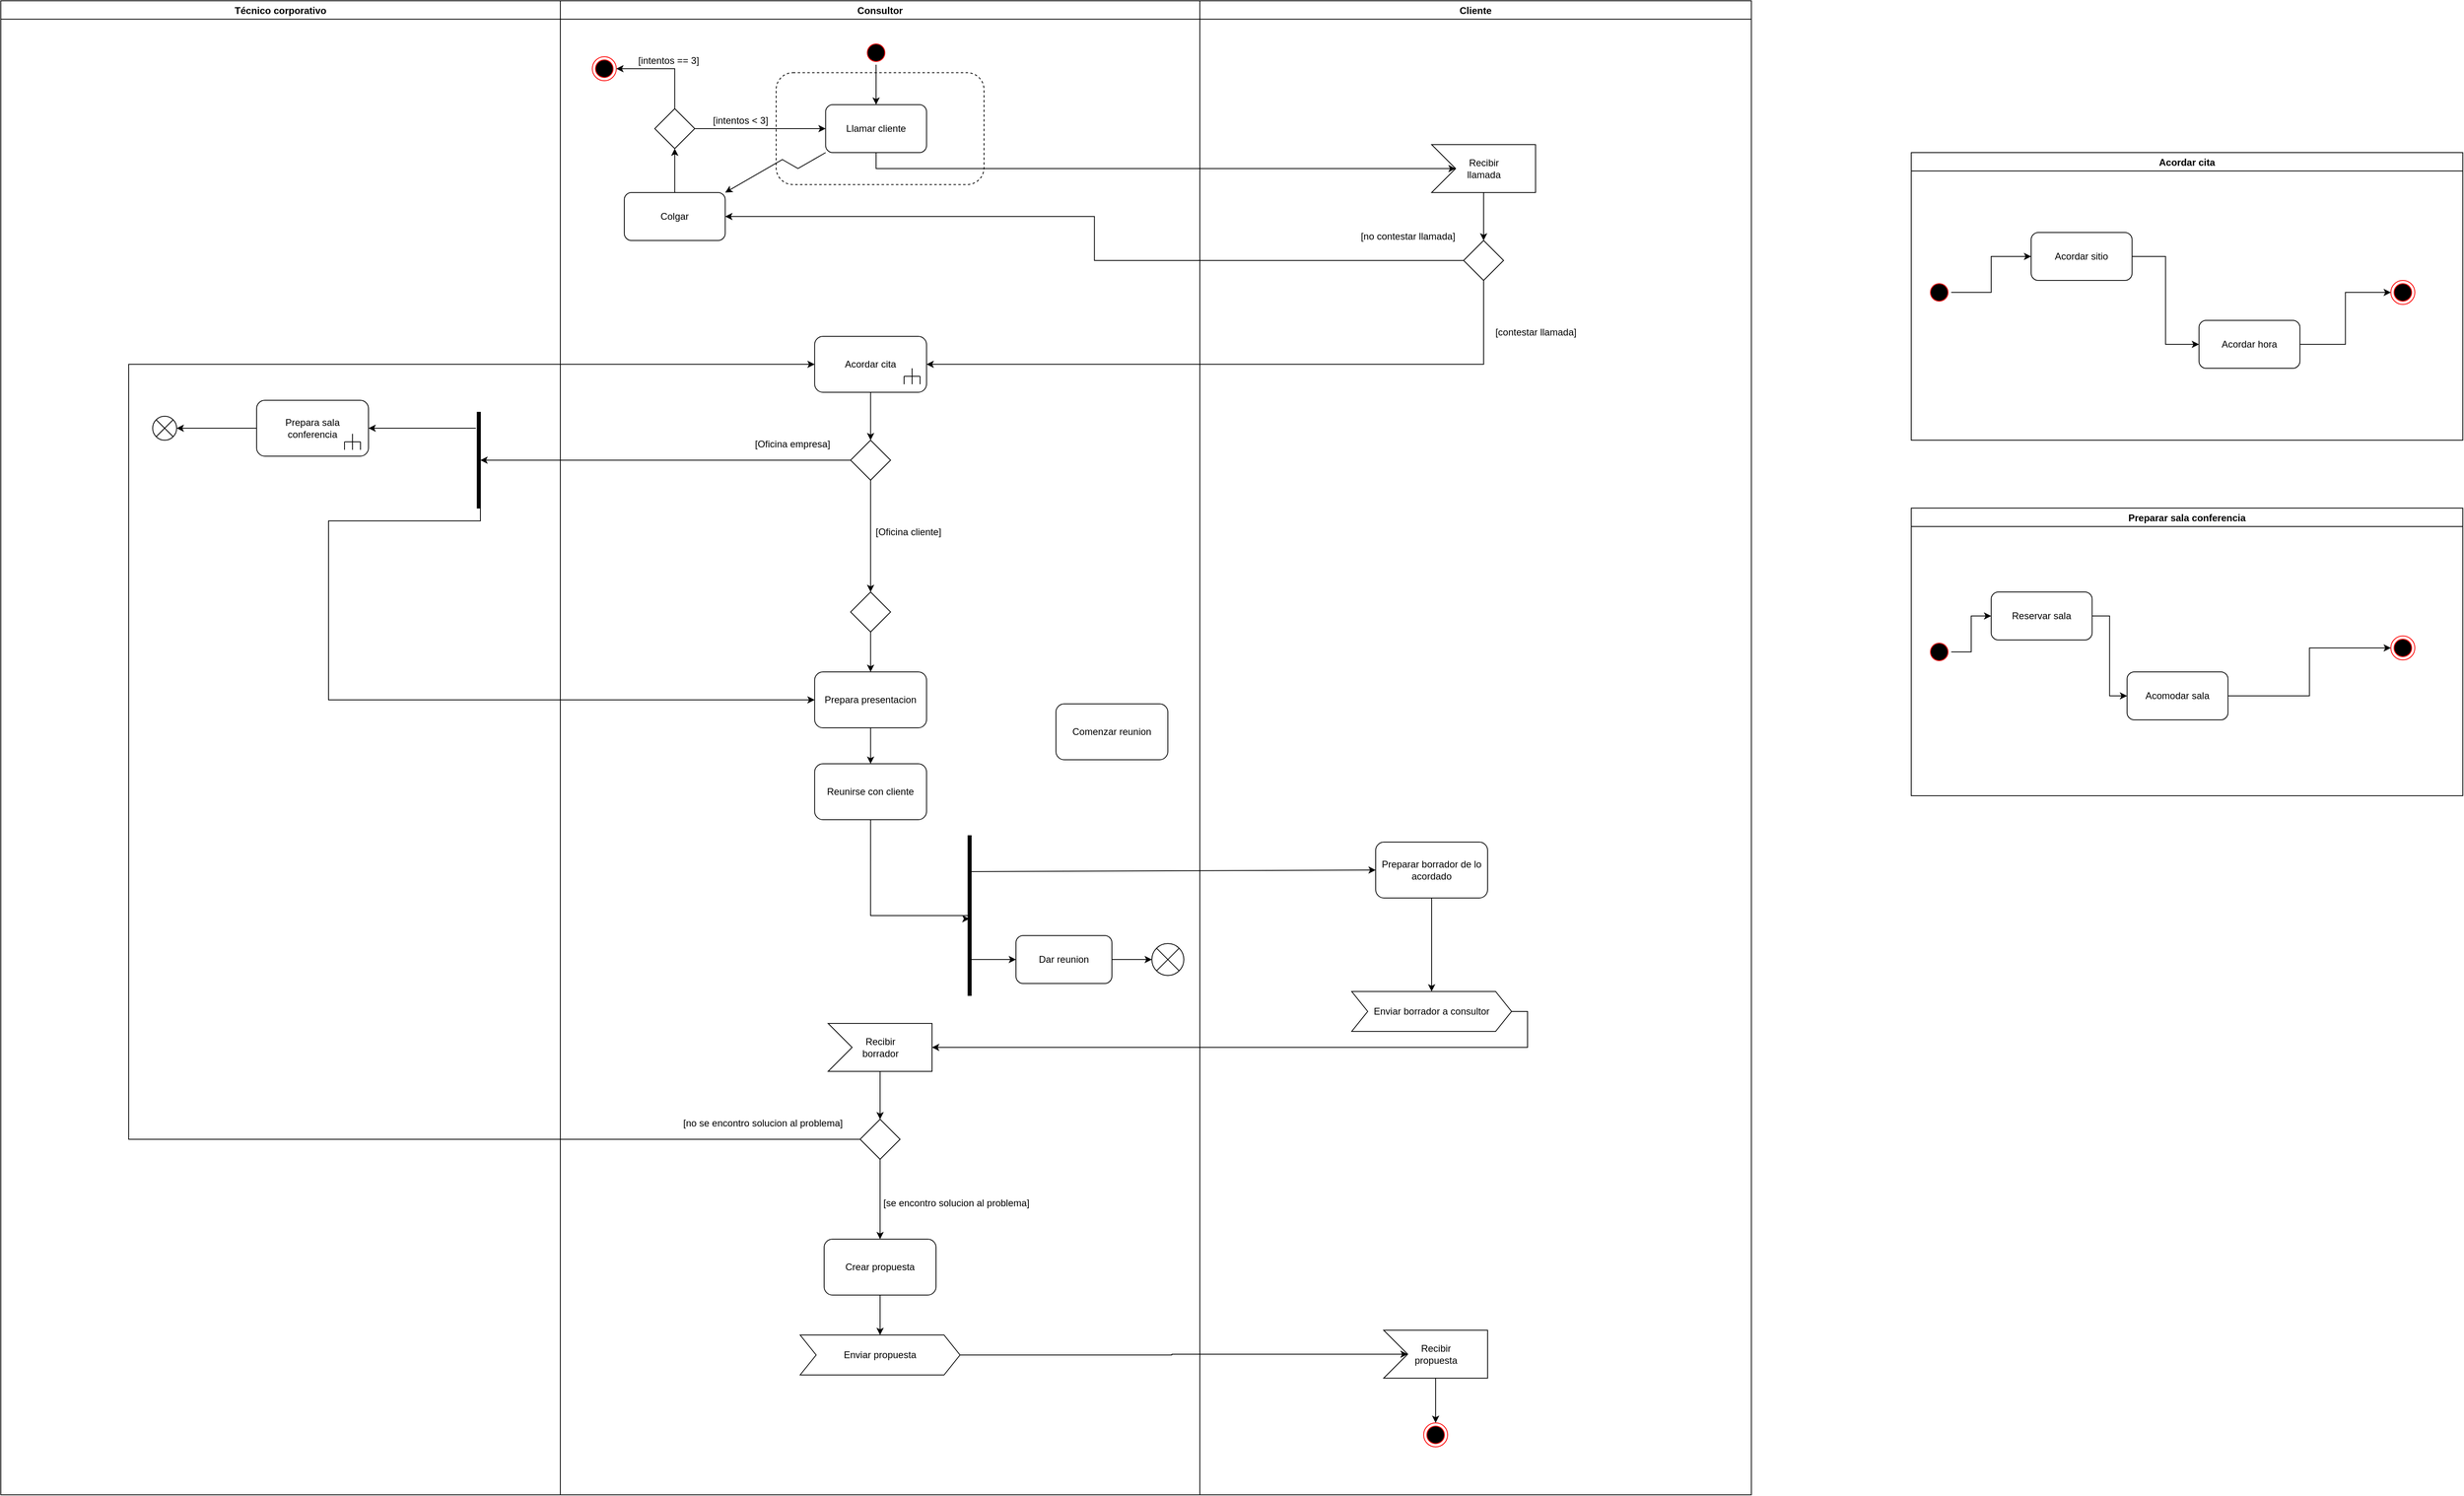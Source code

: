 <mxfile version="20.3.0" type="device"><diagram id="a18FIpb5Foyr3KFnxiI4" name="Página-1"><mxGraphModel dx="6132" dy="3132" grid="1" gridSize="10" guides="1" tooltips="1" connect="1" arrows="1" fold="1" page="1" pageScale="1" pageWidth="827" pageHeight="1169" math="0" shadow="0"><root><mxCell id="0"/><mxCell id="1" parent="0"/><mxCell id="DM82HUT9EUblV8Iuxm0T-8" value="Cliente" style="swimlane;fillColor=#FFFFFF;" parent="1" vertex="1"><mxGeometry x="-170" y="-370" width="690" height="1870" as="geometry"/></mxCell><mxCell id="DM82HUT9EUblV8Iuxm0T-3" value="" style="rhombus;whiteSpace=wrap;html=1;" parent="DM82HUT9EUblV8Iuxm0T-8" vertex="1"><mxGeometry x="330" y="300" width="50" height="50" as="geometry"/></mxCell><mxCell id="DM82HUT9EUblV8Iuxm0T-31" style="edgeStyle=orthogonalEdgeStyle;rounded=0;orthogonalLoop=1;jettySize=auto;html=1;exitX=0;exitY=0;exitDx=65;exitDy=60;exitPerimeter=0;entryX=0.5;entryY=0;entryDx=0;entryDy=0;" parent="DM82HUT9EUblV8Iuxm0T-8" source="DM82HUT9EUblV8Iuxm0T-28" target="DM82HUT9EUblV8Iuxm0T-3" edge="1"><mxGeometry relative="1" as="geometry"/></mxCell><mxCell id="DM82HUT9EUblV8Iuxm0T-28" value="Recibir &lt;br&gt;llamada" style="html=1;shadow=0;dashed=0;align=center;verticalAlign=middle;shape=mxgraph.arrows2.arrow;dy=0;dx=0;notch=30;fillColor=#FFFFFF;" parent="DM82HUT9EUblV8Iuxm0T-8" vertex="1"><mxGeometry x="290" y="180" width="130" height="60" as="geometry"/></mxCell><mxCell id="DM82HUT9EUblV8Iuxm0T-33" value="[contestar llamada]" style="text;html=1;resizable=0;autosize=1;align=center;verticalAlign=middle;points=[];fillColor=none;strokeColor=none;rounded=0;" parent="DM82HUT9EUblV8Iuxm0T-8" vertex="1"><mxGeometry x="360" y="400" width="120" height="30" as="geometry"/></mxCell><mxCell id="DM82HUT9EUblV8Iuxm0T-35" value="[no contestar llamada]" style="text;html=1;resizable=0;autosize=1;align=center;verticalAlign=middle;points=[];fillColor=none;strokeColor=none;rounded=0;" parent="DM82HUT9EUblV8Iuxm0T-8" vertex="1"><mxGeometry x="190" y="280" width="140" height="30" as="geometry"/></mxCell><mxCell id="DM82HUT9EUblV8Iuxm0T-91" style="edgeStyle=orthogonalEdgeStyle;rounded=0;orthogonalLoop=1;jettySize=auto;html=1;exitX=0.5;exitY=1;exitDx=0;exitDy=0;entryX=0.5;entryY=0;entryDx=0;entryDy=0;" parent="DM82HUT9EUblV8Iuxm0T-8" source="DM82HUT9EUblV8Iuxm0T-88" target="DM82HUT9EUblV8Iuxm0T-89" edge="1"><mxGeometry relative="1" as="geometry"/></mxCell><mxCell id="DM82HUT9EUblV8Iuxm0T-88" value="Preparar borrador de lo acordado" style="rounded=1;whiteSpace=wrap;html=1;" parent="DM82HUT9EUblV8Iuxm0T-8" vertex="1"><mxGeometry x="220" y="1053" width="140" height="70" as="geometry"/></mxCell><mxCell id="DM82HUT9EUblV8Iuxm0T-89" value="Enviar borrador a consultor" style="shape=step;perimeter=stepPerimeter;whiteSpace=wrap;html=1;fixedSize=1;fillColor=#FFFFFF;" parent="DM82HUT9EUblV8Iuxm0T-8" vertex="1"><mxGeometry x="190" y="1240" width="200" height="50" as="geometry"/></mxCell><mxCell id="DM82HUT9EUblV8Iuxm0T-107" style="edgeStyle=orthogonalEdgeStyle;rounded=0;orthogonalLoop=1;jettySize=auto;html=1;exitX=0;exitY=0;exitDx=65;exitDy=60;exitPerimeter=0;entryX=0.5;entryY=0;entryDx=0;entryDy=0;" parent="DM82HUT9EUblV8Iuxm0T-8" source="DM82HUT9EUblV8Iuxm0T-104" target="DM82HUT9EUblV8Iuxm0T-106" edge="1"><mxGeometry relative="1" as="geometry"/></mxCell><mxCell id="DM82HUT9EUblV8Iuxm0T-104" value="Recibir &lt;br&gt;propuesta" style="html=1;shadow=0;dashed=0;align=center;verticalAlign=middle;shape=mxgraph.arrows2.arrow;dy=0;dx=0;notch=30;fillColor=#FFFFFF;" parent="DM82HUT9EUblV8Iuxm0T-8" vertex="1"><mxGeometry x="230" y="1664" width="130" height="60" as="geometry"/></mxCell><mxCell id="DM82HUT9EUblV8Iuxm0T-106" value="" style="ellipse;html=1;shape=endState;fillColor=#000000;strokeColor=#ff0000;" parent="DM82HUT9EUblV8Iuxm0T-8" vertex="1"><mxGeometry x="280" y="1780" width="30" height="30" as="geometry"/></mxCell><mxCell id="DM82HUT9EUblV8Iuxm0T-9" value="Consultor" style="swimlane;fillColor=#FFFFFF;" parent="1" vertex="1"><mxGeometry x="-970" y="-370" width="800" height="1870" as="geometry"/></mxCell><mxCell id="DM82HUT9EUblV8Iuxm0T-15" style="edgeStyle=orthogonalEdgeStyle;rounded=0;orthogonalLoop=1;jettySize=auto;html=1;exitX=0.5;exitY=1;exitDx=0;exitDy=0;entryX=0.5;entryY=0;entryDx=0;entryDy=0;" parent="DM82HUT9EUblV8Iuxm0T-9" source="DM82HUT9EUblV8Iuxm0T-5" target="DM82HUT9EUblV8Iuxm0T-2" edge="1"><mxGeometry relative="1" as="geometry"/></mxCell><mxCell id="DM82HUT9EUblV8Iuxm0T-5" value="" style="ellipse;html=1;shape=startState;fillColor=#000000;strokeColor=#ff0000;" parent="DM82HUT9EUblV8Iuxm0T-9" vertex="1"><mxGeometry x="380" y="50" width="30" height="30" as="geometry"/></mxCell><mxCell id="DM82HUT9EUblV8Iuxm0T-18" style="edgeStyle=isometricEdgeStyle;rounded=0;orthogonalLoop=1;jettySize=auto;html=1;exitX=0;exitY=1;exitDx=0;exitDy=0;entryX=1;entryY=0;entryDx=0;entryDy=0;" parent="DM82HUT9EUblV8Iuxm0T-9" source="DM82HUT9EUblV8Iuxm0T-2" target="DM82HUT9EUblV8Iuxm0T-17" edge="1"><mxGeometry relative="1" as="geometry"><Array as="points"><mxPoint x="280" y="200"/></Array></mxGeometry></mxCell><mxCell id="DM82HUT9EUblV8Iuxm0T-2" value="Llamar cliente" style="rounded=1;whiteSpace=wrap;html=1;" parent="DM82HUT9EUblV8Iuxm0T-9" vertex="1"><mxGeometry x="331.88" y="130" width="126.25" height="60" as="geometry"/></mxCell><mxCell id="DM82HUT9EUblV8Iuxm0T-21" style="edgeStyle=orthogonalEdgeStyle;rounded=0;orthogonalLoop=1;jettySize=auto;html=1;exitX=0.5;exitY=0;exitDx=0;exitDy=0;entryX=0.5;entryY=1;entryDx=0;entryDy=0;" parent="DM82HUT9EUblV8Iuxm0T-9" source="DM82HUT9EUblV8Iuxm0T-17" target="DM82HUT9EUblV8Iuxm0T-20" edge="1"><mxGeometry relative="1" as="geometry"/></mxCell><mxCell id="DM82HUT9EUblV8Iuxm0T-17" value="Colgar" style="rounded=1;whiteSpace=wrap;html=1;" parent="DM82HUT9EUblV8Iuxm0T-9" vertex="1"><mxGeometry x="80" y="240" width="126.25" height="60" as="geometry"/></mxCell><mxCell id="DM82HUT9EUblV8Iuxm0T-22" style="edgeStyle=orthogonalEdgeStyle;rounded=0;orthogonalLoop=1;jettySize=auto;html=1;exitX=1;exitY=0.5;exitDx=0;exitDy=0;entryX=0;entryY=0.5;entryDx=0;entryDy=0;" parent="DM82HUT9EUblV8Iuxm0T-9" source="DM82HUT9EUblV8Iuxm0T-20" target="DM82HUT9EUblV8Iuxm0T-2" edge="1"><mxGeometry relative="1" as="geometry"/></mxCell><mxCell id="DM82HUT9EUblV8Iuxm0T-24" style="edgeStyle=orthogonalEdgeStyle;rounded=0;orthogonalLoop=1;jettySize=auto;html=1;exitX=0.5;exitY=0;exitDx=0;exitDy=0;entryX=1;entryY=0.5;entryDx=0;entryDy=0;" parent="DM82HUT9EUblV8Iuxm0T-9" source="DM82HUT9EUblV8Iuxm0T-20" target="DM82HUT9EUblV8Iuxm0T-23" edge="1"><mxGeometry relative="1" as="geometry"/></mxCell><mxCell id="DM82HUT9EUblV8Iuxm0T-20" value="" style="rhombus;whiteSpace=wrap;html=1;" parent="DM82HUT9EUblV8Iuxm0T-9" vertex="1"><mxGeometry x="118.13" y="135" width="50" height="50" as="geometry"/></mxCell><mxCell id="DM82HUT9EUblV8Iuxm0T-23" value="" style="ellipse;html=1;shape=endState;fillColor=#000000;strokeColor=#ff0000;" parent="DM82HUT9EUblV8Iuxm0T-9" vertex="1"><mxGeometry x="40" y="70" width="30" height="30" as="geometry"/></mxCell><mxCell id="DM82HUT9EUblV8Iuxm0T-25" value="[intentos &amp;lt; 3]" style="text;html=1;resizable=0;autosize=1;align=center;verticalAlign=middle;points=[];fillColor=none;strokeColor=none;rounded=0;" parent="DM82HUT9EUblV8Iuxm0T-9" vertex="1"><mxGeometry x="180" y="135" width="90" height="30" as="geometry"/></mxCell><mxCell id="DM82HUT9EUblV8Iuxm0T-26" value="[intentos == 3]" style="text;html=1;resizable=0;autosize=1;align=center;verticalAlign=middle;points=[];fillColor=none;strokeColor=none;rounded=0;" parent="DM82HUT9EUblV8Iuxm0T-9" vertex="1"><mxGeometry x="85" y="60" width="100" height="30" as="geometry"/></mxCell><mxCell id="DM82HUT9EUblV8Iuxm0T-55" style="edgeStyle=orthogonalEdgeStyle;rounded=0;orthogonalLoop=1;jettySize=auto;html=1;exitX=0.5;exitY=1;exitDx=0;exitDy=0;entryX=0.5;entryY=0;entryDx=0;entryDy=0;" parent="DM82HUT9EUblV8Iuxm0T-9" source="DM82HUT9EUblV8Iuxm0T-29" target="DM82HUT9EUblV8Iuxm0T-54" edge="1"><mxGeometry relative="1" as="geometry"/></mxCell><mxCell id="DM82HUT9EUblV8Iuxm0T-29" value="Acordar cita" style="rounded=1;whiteSpace=wrap;html=1;" parent="DM82HUT9EUblV8Iuxm0T-9" vertex="1"><mxGeometry x="318.13" y="420" width="140" height="70" as="geometry"/></mxCell><mxCell id="DM82HUT9EUblV8Iuxm0T-47" value="" style="ellipse;html=1;shape=startState;fillColor=#000000;strokeColor=#ff0000;" parent="DM82HUT9EUblV8Iuxm0T-9" vertex="1"><mxGeometry x="1710" y="350" width="30" height="30" as="geometry"/></mxCell><mxCell id="DM82HUT9EUblV8Iuxm0T-74" style="edgeStyle=orthogonalEdgeStyle;rounded=0;orthogonalLoop=1;jettySize=auto;html=1;exitX=0.5;exitY=1;exitDx=0;exitDy=0;" parent="DM82HUT9EUblV8Iuxm0T-9" source="DM82HUT9EUblV8Iuxm0T-54" target="DM82HUT9EUblV8Iuxm0T-82" edge="1"><mxGeometry relative="1" as="geometry"/></mxCell><mxCell id="DM82HUT9EUblV8Iuxm0T-54" value="" style="rhombus;whiteSpace=wrap;html=1;" parent="DM82HUT9EUblV8Iuxm0T-9" vertex="1"><mxGeometry x="363.13" y="550" width="50" height="50" as="geometry"/></mxCell><mxCell id="DM82HUT9EUblV8Iuxm0T-62" value="[Oficina empresa]" style="text;html=1;resizable=0;autosize=1;align=center;verticalAlign=middle;points=[];fillColor=none;strokeColor=none;rounded=0;" parent="DM82HUT9EUblV8Iuxm0T-9" vertex="1"><mxGeometry x="230" y="540" width="120" height="30" as="geometry"/></mxCell><mxCell id="DM82HUT9EUblV8Iuxm0T-63" value="" style="ellipse;html=1;shape=startState;fillColor=#000000;strokeColor=#ff0000;" parent="DM82HUT9EUblV8Iuxm0T-9" vertex="1"><mxGeometry x="1710" y="800" width="30" height="30" as="geometry"/></mxCell><mxCell id="DM82HUT9EUblV8Iuxm0T-85" style="edgeStyle=orthogonalEdgeStyle;rounded=0;orthogonalLoop=1;jettySize=auto;html=1;exitX=0.5;exitY=1;exitDx=0;exitDy=0;entryX=0.5;entryY=0;entryDx=0;entryDy=0;" parent="DM82HUT9EUblV8Iuxm0T-9" source="DM82HUT9EUblV8Iuxm0T-73" target="DM82HUT9EUblV8Iuxm0T-84" edge="1"><mxGeometry relative="1" as="geometry"/></mxCell><mxCell id="DM82HUT9EUblV8Iuxm0T-73" value="Prepara presentacion" style="rounded=1;whiteSpace=wrap;html=1;" parent="DM82HUT9EUblV8Iuxm0T-9" vertex="1"><mxGeometry x="318.13" y="840" width="140" height="70" as="geometry"/></mxCell><mxCell id="DM82HUT9EUblV8Iuxm0T-75" value="[Oficina cliente]" style="text;html=1;resizable=0;autosize=1;align=center;verticalAlign=middle;points=[];fillColor=none;strokeColor=none;rounded=0;" parent="DM82HUT9EUblV8Iuxm0T-9" vertex="1"><mxGeometry x="380" y="650" width="110" height="30" as="geometry"/></mxCell><mxCell id="DM82HUT9EUblV8Iuxm0T-82" value="" style="rhombus;whiteSpace=wrap;html=1;" parent="DM82HUT9EUblV8Iuxm0T-9" vertex="1"><mxGeometry x="363.13" y="740" width="50" height="50" as="geometry"/></mxCell><mxCell id="DM82HUT9EUblV8Iuxm0T-83" style="edgeStyle=orthogonalEdgeStyle;rounded=0;orthogonalLoop=1;jettySize=auto;html=1;exitX=0.5;exitY=1;exitDx=0;exitDy=0;entryX=0.5;entryY=0;entryDx=0;entryDy=0;" parent="DM82HUT9EUblV8Iuxm0T-9" source="DM82HUT9EUblV8Iuxm0T-82" target="DM82HUT9EUblV8Iuxm0T-73" edge="1"><mxGeometry relative="1" as="geometry"><mxPoint x="310" y="790" as="targetPoint"/></mxGeometry></mxCell><mxCell id="DM82HUT9EUblV8Iuxm0T-110" style="edgeStyle=orthogonalEdgeStyle;rounded=0;orthogonalLoop=1;jettySize=auto;html=1;exitX=0.5;exitY=1;exitDx=0;exitDy=0;entryX=0.447;entryY=0.52;entryDx=0;entryDy=0;entryPerimeter=0;" parent="DM82HUT9EUblV8Iuxm0T-9" source="DM82HUT9EUblV8Iuxm0T-84" target="DM82HUT9EUblV8Iuxm0T-108" edge="1"><mxGeometry relative="1" as="geometry"><Array as="points"><mxPoint x="388" y="1145"/><mxPoint x="510" y="1145"/><mxPoint x="510" y="1149"/></Array></mxGeometry></mxCell><mxCell id="DM82HUT9EUblV8Iuxm0T-84" value="Reunirse con cliente" style="rounded=1;whiteSpace=wrap;html=1;" parent="DM82HUT9EUblV8Iuxm0T-9" vertex="1"><mxGeometry x="318.13" y="955" width="140" height="70" as="geometry"/></mxCell><mxCell id="DM82HUT9EUblV8Iuxm0T-113" style="edgeStyle=orthogonalEdgeStyle;rounded=0;orthogonalLoop=1;jettySize=auto;html=1;exitX=1;exitY=0.5;exitDx=0;exitDy=0;entryX=0;entryY=0.5;entryDx=0;entryDy=0;" parent="DM82HUT9EUblV8Iuxm0T-9" source="DM82HUT9EUblV8Iuxm0T-86" target="DM82HUT9EUblV8Iuxm0T-112" edge="1"><mxGeometry relative="1" as="geometry"/></mxCell><mxCell id="DM82HUT9EUblV8Iuxm0T-86" value="Dar reunion" style="rounded=1;whiteSpace=wrap;html=1;" parent="DM82HUT9EUblV8Iuxm0T-9" vertex="1"><mxGeometry x="570" y="1170" width="120" height="60" as="geometry"/></mxCell><mxCell id="DM82HUT9EUblV8Iuxm0T-94" style="edgeStyle=orthogonalEdgeStyle;rounded=0;orthogonalLoop=1;jettySize=auto;html=1;exitX=0;exitY=0;exitDx=65;exitDy=60;exitPerimeter=0;entryX=0.5;entryY=0;entryDx=0;entryDy=0;" parent="DM82HUT9EUblV8Iuxm0T-9" source="DM82HUT9EUblV8Iuxm0T-90" target="DM82HUT9EUblV8Iuxm0T-93" edge="1"><mxGeometry relative="1" as="geometry"/></mxCell><mxCell id="DM82HUT9EUblV8Iuxm0T-90" value="Recibir &lt;br&gt;borrador" style="html=1;shadow=0;dashed=0;align=center;verticalAlign=middle;shape=mxgraph.arrows2.arrow;dy=0;dx=0;notch=30;fillColor=#FFFFFF;" parent="DM82HUT9EUblV8Iuxm0T-9" vertex="1"><mxGeometry x="335" y="1280" width="130" height="60" as="geometry"/></mxCell><mxCell id="DM82HUT9EUblV8Iuxm0T-96" style="edgeStyle=orthogonalEdgeStyle;rounded=0;orthogonalLoop=1;jettySize=auto;html=1;exitX=0.5;exitY=1;exitDx=0;exitDy=0;entryX=0.5;entryY=0;entryDx=0;entryDy=0;" parent="DM82HUT9EUblV8Iuxm0T-9" source="DM82HUT9EUblV8Iuxm0T-93" target="DM82HUT9EUblV8Iuxm0T-95" edge="1"><mxGeometry relative="1" as="geometry"/></mxCell><mxCell id="DM82HUT9EUblV8Iuxm0T-99" style="edgeStyle=orthogonalEdgeStyle;rounded=0;orthogonalLoop=1;jettySize=auto;html=1;exitX=0;exitY=0.5;exitDx=0;exitDy=0;entryX=0;entryY=0.5;entryDx=0;entryDy=0;" parent="DM82HUT9EUblV8Iuxm0T-9" source="DM82HUT9EUblV8Iuxm0T-93" target="DM82HUT9EUblV8Iuxm0T-29" edge="1"><mxGeometry relative="1" as="geometry"><Array as="points"><mxPoint x="-540" y="1425"/><mxPoint x="-540" y="455"/></Array></mxGeometry></mxCell><mxCell id="DM82HUT9EUblV8Iuxm0T-93" value="" style="rhombus;whiteSpace=wrap;html=1;" parent="DM82HUT9EUblV8Iuxm0T-9" vertex="1"><mxGeometry x="375" y="1400" width="50" height="50" as="geometry"/></mxCell><mxCell id="DM82HUT9EUblV8Iuxm0T-103" style="edgeStyle=orthogonalEdgeStyle;rounded=0;orthogonalLoop=1;jettySize=auto;html=1;exitX=0.5;exitY=1;exitDx=0;exitDy=0;entryX=0.5;entryY=0;entryDx=0;entryDy=0;" parent="DM82HUT9EUblV8Iuxm0T-9" source="DM82HUT9EUblV8Iuxm0T-95" target="DM82HUT9EUblV8Iuxm0T-102" edge="1"><mxGeometry relative="1" as="geometry"/></mxCell><mxCell id="DM82HUT9EUblV8Iuxm0T-95" value="Crear propuesta" style="rounded=1;whiteSpace=wrap;html=1;" parent="DM82HUT9EUblV8Iuxm0T-9" vertex="1"><mxGeometry x="330" y="1550" width="140" height="70" as="geometry"/></mxCell><mxCell id="DM82HUT9EUblV8Iuxm0T-97" value="[se encontro solucion al problema]" style="text;html=1;resizable=0;autosize=1;align=center;verticalAlign=middle;points=[];fillColor=none;strokeColor=none;rounded=0;" parent="DM82HUT9EUblV8Iuxm0T-9" vertex="1"><mxGeometry x="390" y="1490" width="210" height="30" as="geometry"/></mxCell><mxCell id="DM82HUT9EUblV8Iuxm0T-98" value="[no se encontro solucion al problema]" style="text;html=1;resizable=0;autosize=1;align=center;verticalAlign=middle;points=[];fillColor=none;strokeColor=none;rounded=0;" parent="DM82HUT9EUblV8Iuxm0T-9" vertex="1"><mxGeometry x="143" y="1390" width="220" height="30" as="geometry"/></mxCell><mxCell id="DM82HUT9EUblV8Iuxm0T-102" value="Enviar propuesta" style="shape=step;perimeter=stepPerimeter;whiteSpace=wrap;html=1;fixedSize=1;fillColor=#FFFFFF;" parent="DM82HUT9EUblV8Iuxm0T-9" vertex="1"><mxGeometry x="300" y="1670" width="200" height="50" as="geometry"/></mxCell><mxCell id="DM82HUT9EUblV8Iuxm0T-108" value="" style="html=1;points=[];perimeter=orthogonalPerimeter;fillColor=#000000;" parent="DM82HUT9EUblV8Iuxm0T-9" vertex="1"><mxGeometry x="510" y="1045" width="4" height="200" as="geometry"/></mxCell><mxCell id="DM82HUT9EUblV8Iuxm0T-109" value="Comenzar reunion" style="rounded=1;whiteSpace=wrap;html=1;" parent="DM82HUT9EUblV8Iuxm0T-9" vertex="1"><mxGeometry x="620" y="880" width="140" height="70" as="geometry"/></mxCell><mxCell id="DM82HUT9EUblV8Iuxm0T-111" value="" style="endArrow=classic;html=1;rounded=0;entryX=0;entryY=0.5;entryDx=0;entryDy=0;" parent="DM82HUT9EUblV8Iuxm0T-9" target="DM82HUT9EUblV8Iuxm0T-86" edge="1"><mxGeometry width="50" height="50" relative="1" as="geometry"><mxPoint x="513" y="1200" as="sourcePoint"/><mxPoint x="710" y="1080" as="targetPoint"/></mxGeometry></mxCell><mxCell id="DM82HUT9EUblV8Iuxm0T-112" value="" style="shape=sumEllipse;perimeter=ellipsePerimeter;whiteSpace=wrap;html=1;backgroundOutline=1;fillColor=#FFFFFF;" parent="DM82HUT9EUblV8Iuxm0T-9" vertex="1"><mxGeometry x="740" y="1180" width="40" height="40" as="geometry"/></mxCell><mxCell id="DM82HUT9EUblV8Iuxm0T-114" value="" style="endArrow=classic;html=1;rounded=0;entryX=0;entryY=0.5;entryDx=0;entryDy=0;" parent="DM82HUT9EUblV8Iuxm0T-9" target="DM82HUT9EUblV8Iuxm0T-88" edge="1"><mxGeometry width="50" height="50" relative="1" as="geometry"><mxPoint x="513" y="1090" as="sourcePoint"/><mxPoint x="1010" y="1100" as="targetPoint"/></mxGeometry></mxCell><mxCell id="ywHPvFVzPfiJgYPqwmLb-1" value="" style="rounded=1;whiteSpace=wrap;html=1;dashed=1;fillColor=none;" parent="DM82HUT9EUblV8Iuxm0T-9" vertex="1"><mxGeometry x="270" y="90" width="260" height="140" as="geometry"/></mxCell><mxCell id="DM82HUT9EUblV8Iuxm0T-10" value="Técnico corporativo" style="swimlane;fillColor=#FFFFFF;" parent="1" vertex="1"><mxGeometry x="-1670" y="-370" width="700" height="1870" as="geometry"/></mxCell><mxCell id="DM82HUT9EUblV8Iuxm0T-80" style="edgeStyle=orthogonalEdgeStyle;rounded=0;orthogonalLoop=1;jettySize=auto;html=1;exitX=0;exitY=0.5;exitDx=0;exitDy=0;entryX=1;entryY=0.5;entryDx=0;entryDy=0;" parent="DM82HUT9EUblV8Iuxm0T-10" source="DM82HUT9EUblV8Iuxm0T-56" target="DM82HUT9EUblV8Iuxm0T-79" edge="1"><mxGeometry relative="1" as="geometry"/></mxCell><mxCell id="DM82HUT9EUblV8Iuxm0T-56" value="Prepara sala&lt;br&gt;conferencia" style="rounded=1;whiteSpace=wrap;html=1;" parent="DM82HUT9EUblV8Iuxm0T-10" vertex="1"><mxGeometry x="320" y="500" width="140" height="70" as="geometry"/></mxCell><mxCell id="DM82HUT9EUblV8Iuxm0T-76" value="" style="html=1;points=[];perimeter=orthogonalPerimeter;fillColor=#000000;" parent="DM82HUT9EUblV8Iuxm0T-10" vertex="1"><mxGeometry x="596" y="515" width="4" height="120" as="geometry"/></mxCell><mxCell id="DM82HUT9EUblV8Iuxm0T-78" value="" style="endArrow=classic;html=1;rounded=0;entryX=1;entryY=0.5;entryDx=0;entryDy=0;exitX=-0.417;exitY=0.167;exitDx=0;exitDy=0;exitPerimeter=0;" parent="DM82HUT9EUblV8Iuxm0T-10" source="DM82HUT9EUblV8Iuxm0T-76" target="DM82HUT9EUblV8Iuxm0T-56" edge="1"><mxGeometry width="50" height="50" relative="1" as="geometry"><mxPoint x="330" y="620" as="sourcePoint"/><mxPoint x="380" y="570" as="targetPoint"/></mxGeometry></mxCell><mxCell id="DM82HUT9EUblV8Iuxm0T-79" value="" style="shape=sumEllipse;perimeter=ellipsePerimeter;whiteSpace=wrap;html=1;backgroundOutline=1;fillColor=#FFFFFF;" parent="DM82HUT9EUblV8Iuxm0T-10" vertex="1"><mxGeometry x="190" y="520" width="30" height="30" as="geometry"/></mxCell><mxCell id="DM82HUT9EUblV8Iuxm0T-16" style="edgeStyle=orthogonalEdgeStyle;rounded=0;orthogonalLoop=1;jettySize=auto;html=1;exitX=0.5;exitY=1;exitDx=0;exitDy=0;entryX=0;entryY=0.5;entryDx=30;entryDy=0;entryPerimeter=0;" parent="1" source="DM82HUT9EUblV8Iuxm0T-2" target="DM82HUT9EUblV8Iuxm0T-28" edge="1"><mxGeometry relative="1" as="geometry"><mxPoint x="110" y="-150" as="targetPoint"/></mxGeometry></mxCell><mxCell id="DM82HUT9EUblV8Iuxm0T-32" style="edgeStyle=orthogonalEdgeStyle;rounded=0;orthogonalLoop=1;jettySize=auto;html=1;exitX=0.5;exitY=1;exitDx=0;exitDy=0;entryX=1;entryY=0.5;entryDx=0;entryDy=0;" parent="1" source="DM82HUT9EUblV8Iuxm0T-3" target="DM82HUT9EUblV8Iuxm0T-29" edge="1"><mxGeometry relative="1" as="geometry"><mxPoint x="160" as="targetPoint"/></mxGeometry></mxCell><mxCell id="DM82HUT9EUblV8Iuxm0T-36" style="edgeStyle=orthogonalEdgeStyle;rounded=0;orthogonalLoop=1;jettySize=auto;html=1;exitX=0;exitY=0.5;exitDx=0;exitDy=0;entryX=1;entryY=0.5;entryDx=0;entryDy=0;" parent="1" source="DM82HUT9EUblV8Iuxm0T-3" target="DM82HUT9EUblV8Iuxm0T-17" edge="1"><mxGeometry relative="1" as="geometry"/></mxCell><mxCell id="DM82HUT9EUblV8Iuxm0T-37" value="" style="endArrow=none;html=1;rounded=0;strokeColor=#000000;endFill=0;" parent="1" edge="1"><mxGeometry width="50" height="50" relative="1" as="geometry"><mxPoint x="-540.0" y="110" as="sourcePoint"/><mxPoint x="-540.0" y="100" as="targetPoint"/></mxGeometry></mxCell><mxCell id="DM82HUT9EUblV8Iuxm0T-38" value="" style="endArrow=none;html=1;rounded=0;strokeColor=#000000;endFill=0;" parent="1" edge="1"><mxGeometry width="50" height="50" relative="1" as="geometry"><mxPoint x="-530.0" y="110" as="sourcePoint"/><mxPoint x="-530.0" y="90" as="targetPoint"/></mxGeometry></mxCell><mxCell id="DM82HUT9EUblV8Iuxm0T-39" value="" style="endArrow=none;html=1;rounded=0;strokeColor=#000000;endFill=0;" parent="1" edge="1"><mxGeometry width="50" height="50" relative="1" as="geometry"><mxPoint x="-520.0" y="110" as="sourcePoint"/><mxPoint x="-520.0" y="100" as="targetPoint"/></mxGeometry></mxCell><mxCell id="DM82HUT9EUblV8Iuxm0T-40" value="" style="endArrow=none;html=1;rounded=0;strokeColor=#000000;endFill=0;" parent="1" edge="1"><mxGeometry width="50" height="50" relative="1" as="geometry"><mxPoint x="-540.0" y="100" as="sourcePoint"/><mxPoint x="-520.0" y="100" as="targetPoint"/></mxGeometry></mxCell><mxCell id="DM82HUT9EUblV8Iuxm0T-41" value="Acordar cita" style="swimlane;fillColor=#FFFFFF;" parent="1" vertex="1"><mxGeometry x="720" y="-180" width="690" height="360" as="geometry"/></mxCell><mxCell id="DM82HUT9EUblV8Iuxm0T-43" style="edgeStyle=orthogonalEdgeStyle;rounded=0;orthogonalLoop=1;jettySize=auto;html=1;exitX=0;exitY=0;exitDx=65;exitDy=60;exitPerimeter=0;entryX=0.5;entryY=0;entryDx=0;entryDy=0;" parent="DM82HUT9EUblV8Iuxm0T-41" edge="1"><mxGeometry relative="1" as="geometry"><mxPoint x="355" y="240" as="sourcePoint"/></mxGeometry></mxCell><mxCell id="DM82HUT9EUblV8Iuxm0T-52" style="edgeStyle=orthogonalEdgeStyle;rounded=0;orthogonalLoop=1;jettySize=auto;html=1;exitX=1;exitY=0.5;exitDx=0;exitDy=0;entryX=0;entryY=0.5;entryDx=0;entryDy=0;" parent="DM82HUT9EUblV8Iuxm0T-41" source="DM82HUT9EUblV8Iuxm0T-48" target="DM82HUT9EUblV8Iuxm0T-49" edge="1"><mxGeometry relative="1" as="geometry"/></mxCell><mxCell id="DM82HUT9EUblV8Iuxm0T-48" value="Acordar sitio" style="rounded=1;whiteSpace=wrap;html=1;" parent="DM82HUT9EUblV8Iuxm0T-41" vertex="1"><mxGeometry x="150" y="100" width="126.25" height="60" as="geometry"/></mxCell><mxCell id="DM82HUT9EUblV8Iuxm0T-53" style="edgeStyle=orthogonalEdgeStyle;rounded=0;orthogonalLoop=1;jettySize=auto;html=1;exitX=1;exitY=0.5;exitDx=0;exitDy=0;entryX=0;entryY=0.5;entryDx=0;entryDy=0;" parent="DM82HUT9EUblV8Iuxm0T-41" source="DM82HUT9EUblV8Iuxm0T-49" target="DM82HUT9EUblV8Iuxm0T-50" edge="1"><mxGeometry relative="1" as="geometry"/></mxCell><mxCell id="DM82HUT9EUblV8Iuxm0T-49" value="Acordar hora" style="rounded=1;whiteSpace=wrap;html=1;" parent="DM82HUT9EUblV8Iuxm0T-41" vertex="1"><mxGeometry x="360" y="210" width="126.25" height="60" as="geometry"/></mxCell><mxCell id="DM82HUT9EUblV8Iuxm0T-50" value="" style="ellipse;html=1;shape=endState;fillColor=#000000;strokeColor=#ff0000;" parent="DM82HUT9EUblV8Iuxm0T-41" vertex="1"><mxGeometry x="600" y="160" width="30" height="30" as="geometry"/></mxCell><mxCell id="DM82HUT9EUblV8Iuxm0T-51" style="edgeStyle=orthogonalEdgeStyle;rounded=0;orthogonalLoop=1;jettySize=auto;html=1;exitX=1;exitY=0.5;exitDx=0;exitDy=0;entryX=0;entryY=0.5;entryDx=0;entryDy=0;" parent="1" source="DM82HUT9EUblV8Iuxm0T-47" target="DM82HUT9EUblV8Iuxm0T-48" edge="1"><mxGeometry relative="1" as="geometry"/></mxCell><mxCell id="DM82HUT9EUblV8Iuxm0T-57" value="" style="endArrow=none;html=1;rounded=0;strokeColor=#000000;endFill=0;" parent="1" edge="1"><mxGeometry width="50" height="50" relative="1" as="geometry"><mxPoint x="-1240" y="192" as="sourcePoint"/><mxPoint x="-1240" y="182" as="targetPoint"/></mxGeometry></mxCell><mxCell id="DM82HUT9EUblV8Iuxm0T-58" value="" style="endArrow=none;html=1;rounded=0;strokeColor=#000000;endFill=0;" parent="1" edge="1"><mxGeometry width="50" height="50" relative="1" as="geometry"><mxPoint x="-1230" y="192" as="sourcePoint"/><mxPoint x="-1230" y="172" as="targetPoint"/></mxGeometry></mxCell><mxCell id="DM82HUT9EUblV8Iuxm0T-59" value="" style="endArrow=none;html=1;rounded=0;strokeColor=#000000;endFill=0;" parent="1" edge="1"><mxGeometry width="50" height="50" relative="1" as="geometry"><mxPoint x="-1220" y="192" as="sourcePoint"/><mxPoint x="-1220" y="182" as="targetPoint"/></mxGeometry></mxCell><mxCell id="DM82HUT9EUblV8Iuxm0T-60" value="" style="endArrow=none;html=1;rounded=0;strokeColor=#000000;endFill=0;" parent="1" edge="1"><mxGeometry width="50" height="50" relative="1" as="geometry"><mxPoint x="-1240" y="182" as="sourcePoint"/><mxPoint x="-1220" y="182" as="targetPoint"/></mxGeometry></mxCell><mxCell id="DM82HUT9EUblV8Iuxm0T-61" style="edgeStyle=orthogonalEdgeStyle;rounded=0;orthogonalLoop=1;jettySize=auto;html=1;exitX=0;exitY=0.5;exitDx=0;exitDy=0;" parent="1" source="DM82HUT9EUblV8Iuxm0T-54" edge="1"><mxGeometry relative="1" as="geometry"><mxPoint x="-1070" y="205" as="targetPoint"/></mxGeometry></mxCell><mxCell id="DM82HUT9EUblV8Iuxm0T-64" value="Preparar sala conferencia" style="swimlane;fillColor=#FFFFFF;" parent="1" vertex="1"><mxGeometry x="720" y="265" width="690" height="360" as="geometry"/></mxCell><mxCell id="DM82HUT9EUblV8Iuxm0T-65" style="edgeStyle=orthogonalEdgeStyle;rounded=0;orthogonalLoop=1;jettySize=auto;html=1;exitX=0;exitY=0;exitDx=65;exitDy=60;exitPerimeter=0;entryX=0.5;entryY=0;entryDx=0;entryDy=0;" parent="DM82HUT9EUblV8Iuxm0T-64" edge="1"><mxGeometry relative="1" as="geometry"><mxPoint x="355" y="240" as="sourcePoint"/></mxGeometry></mxCell><mxCell id="DM82HUT9EUblV8Iuxm0T-66" style="edgeStyle=orthogonalEdgeStyle;rounded=0;orthogonalLoop=1;jettySize=auto;html=1;exitX=1;exitY=0.5;exitDx=0;exitDy=0;entryX=0;entryY=0.5;entryDx=0;entryDy=0;" parent="DM82HUT9EUblV8Iuxm0T-64" source="DM82HUT9EUblV8Iuxm0T-67" target="DM82HUT9EUblV8Iuxm0T-69" edge="1"><mxGeometry relative="1" as="geometry"/></mxCell><mxCell id="DM82HUT9EUblV8Iuxm0T-67" value="Reservar sala" style="rounded=1;whiteSpace=wrap;html=1;" parent="DM82HUT9EUblV8Iuxm0T-64" vertex="1"><mxGeometry x="100" y="105" width="126.25" height="60" as="geometry"/></mxCell><mxCell id="DM82HUT9EUblV8Iuxm0T-68" style="edgeStyle=orthogonalEdgeStyle;rounded=0;orthogonalLoop=1;jettySize=auto;html=1;exitX=1;exitY=0.5;exitDx=0;exitDy=0;entryX=0;entryY=0.5;entryDx=0;entryDy=0;" parent="DM82HUT9EUblV8Iuxm0T-64" source="DM82HUT9EUblV8Iuxm0T-69" target="DM82HUT9EUblV8Iuxm0T-70" edge="1"><mxGeometry relative="1" as="geometry"/></mxCell><mxCell id="DM82HUT9EUblV8Iuxm0T-69" value="Acomodar sala" style="rounded=1;whiteSpace=wrap;html=1;" parent="DM82HUT9EUblV8Iuxm0T-64" vertex="1"><mxGeometry x="270" y="205" width="126.25" height="60" as="geometry"/></mxCell><mxCell id="DM82HUT9EUblV8Iuxm0T-70" value="" style="ellipse;html=1;shape=endState;fillColor=#000000;strokeColor=#ff0000;" parent="DM82HUT9EUblV8Iuxm0T-64" vertex="1"><mxGeometry x="600" y="160" width="30" height="30" as="geometry"/></mxCell><mxCell id="DM82HUT9EUblV8Iuxm0T-71" style="edgeStyle=orthogonalEdgeStyle;rounded=0;orthogonalLoop=1;jettySize=auto;html=1;exitX=1;exitY=0.5;exitDx=0;exitDy=0;entryX=0;entryY=0.5;entryDx=0;entryDy=0;" parent="1" source="DM82HUT9EUblV8Iuxm0T-63" target="DM82HUT9EUblV8Iuxm0T-67" edge="1"><mxGeometry relative="1" as="geometry"/></mxCell><mxCell id="DM82HUT9EUblV8Iuxm0T-92" style="edgeStyle=orthogonalEdgeStyle;rounded=0;orthogonalLoop=1;jettySize=auto;html=1;exitX=1;exitY=0.5;exitDx=0;exitDy=0;entryX=1;entryY=0.5;entryDx=0;entryDy=0;entryPerimeter=0;" parent="1" source="DM82HUT9EUblV8Iuxm0T-89" target="DM82HUT9EUblV8Iuxm0T-90" edge="1"><mxGeometry relative="1" as="geometry"/></mxCell><mxCell id="DM82HUT9EUblV8Iuxm0T-81" value="" style="endArrow=classic;html=1;rounded=0;entryX=0;entryY=0.5;entryDx=0;entryDy=0;edgeStyle=orthogonalEdgeStyle;exitX=1;exitY=0.799;exitDx=0;exitDy=0;exitPerimeter=0;" parent="1" source="DM82HUT9EUblV8Iuxm0T-76" target="DM82HUT9EUblV8Iuxm0T-73" edge="1"><mxGeometry width="50" height="50" relative="1" as="geometry"><mxPoint x="-1080" y="280" as="sourcePoint"/><mxPoint x="-1348.33" y="280.0" as="targetPoint"/><Array as="points"><mxPoint x="-1260" y="281"/><mxPoint x="-1260" y="505"/></Array></mxGeometry></mxCell><mxCell id="DM82HUT9EUblV8Iuxm0T-105" style="edgeStyle=orthogonalEdgeStyle;rounded=0;orthogonalLoop=1;jettySize=auto;html=1;exitX=1;exitY=0.5;exitDx=0;exitDy=0;entryX=0;entryY=0.5;entryDx=30;entryDy=0;entryPerimeter=0;" parent="1" source="DM82HUT9EUblV8Iuxm0T-102" target="DM82HUT9EUblV8Iuxm0T-104" edge="1"><mxGeometry relative="1" as="geometry"/></mxCell></root></mxGraphModel></diagram></mxfile>